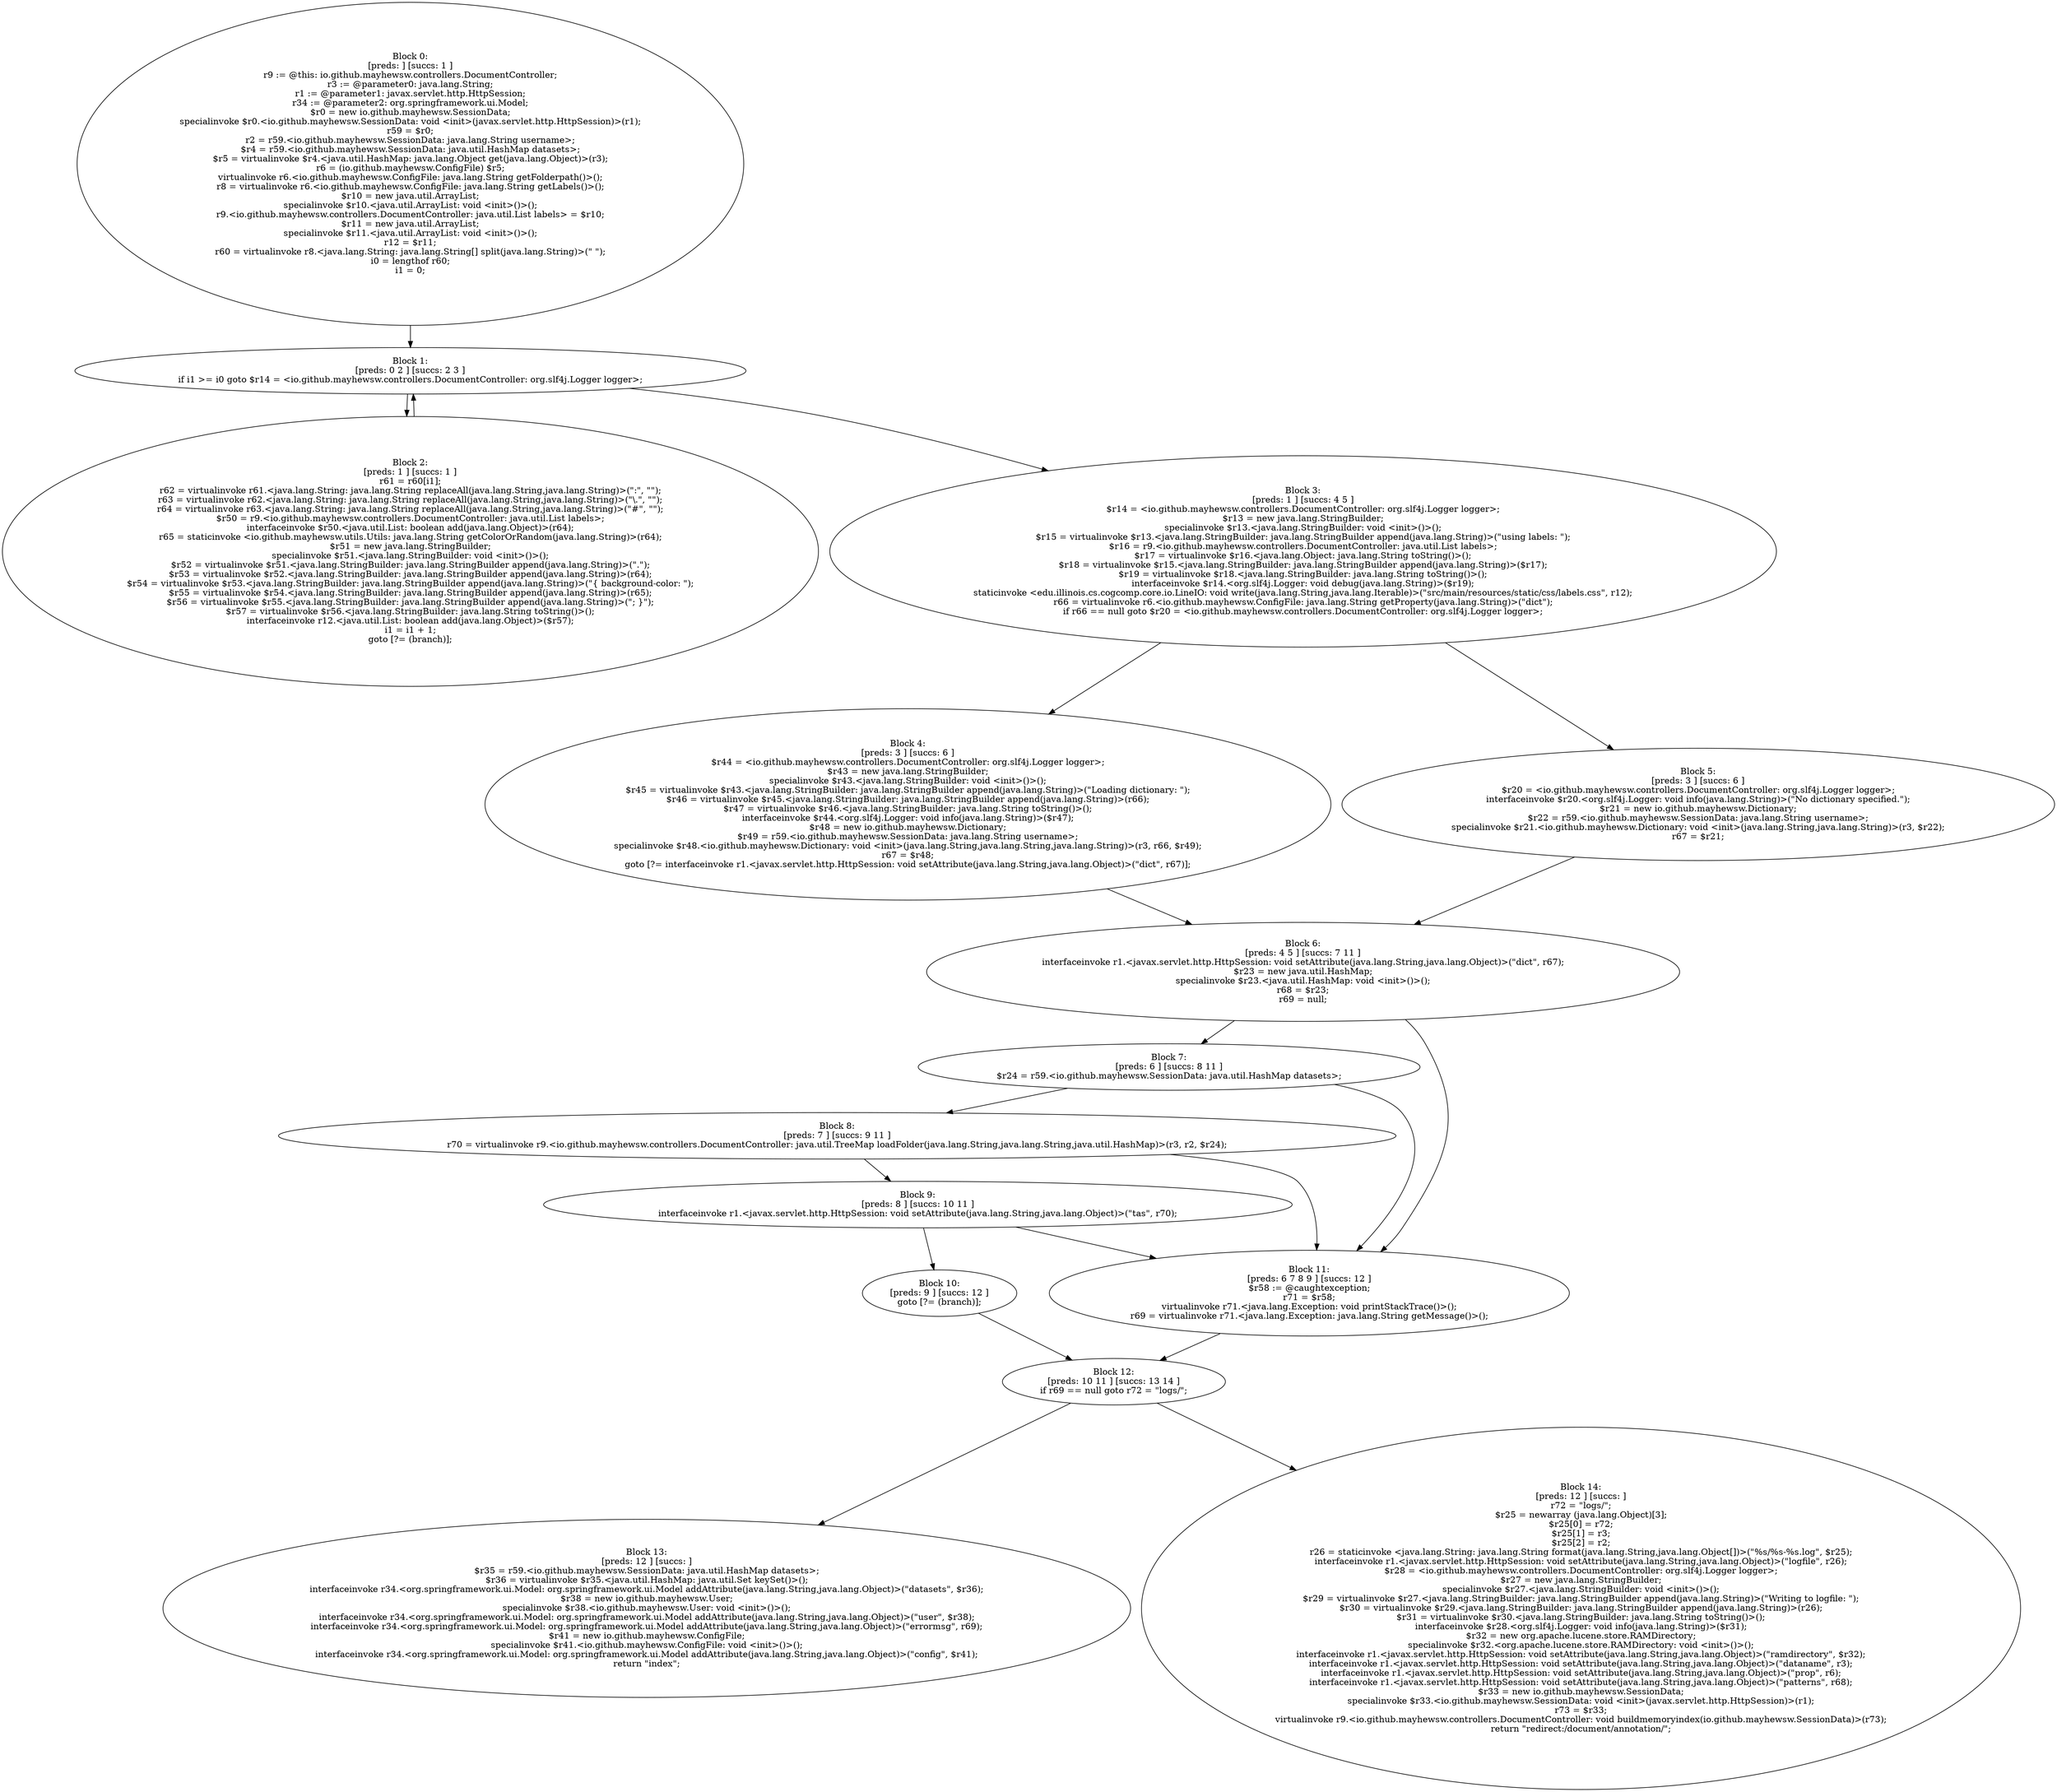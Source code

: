 digraph "unitGraph" {
    "Block 0:
[preds: ] [succs: 1 ]
r9 := @this: io.github.mayhewsw.controllers.DocumentController;
r3 := @parameter0: java.lang.String;
r1 := @parameter1: javax.servlet.http.HttpSession;
r34 := @parameter2: org.springframework.ui.Model;
$r0 = new io.github.mayhewsw.SessionData;
specialinvoke $r0.<io.github.mayhewsw.SessionData: void <init>(javax.servlet.http.HttpSession)>(r1);
r59 = $r0;
r2 = r59.<io.github.mayhewsw.SessionData: java.lang.String username>;
$r4 = r59.<io.github.mayhewsw.SessionData: java.util.HashMap datasets>;
$r5 = virtualinvoke $r4.<java.util.HashMap: java.lang.Object get(java.lang.Object)>(r3);
r6 = (io.github.mayhewsw.ConfigFile) $r5;
virtualinvoke r6.<io.github.mayhewsw.ConfigFile: java.lang.String getFolderpath()>();
r8 = virtualinvoke r6.<io.github.mayhewsw.ConfigFile: java.lang.String getLabels()>();
$r10 = new java.util.ArrayList;
specialinvoke $r10.<java.util.ArrayList: void <init>()>();
r9.<io.github.mayhewsw.controllers.DocumentController: java.util.List labels> = $r10;
$r11 = new java.util.ArrayList;
specialinvoke $r11.<java.util.ArrayList: void <init>()>();
r12 = $r11;
r60 = virtualinvoke r8.<java.lang.String: java.lang.String[] split(java.lang.String)>(\" \");
i0 = lengthof r60;
i1 = 0;
"
    "Block 1:
[preds: 0 2 ] [succs: 2 3 ]
if i1 >= i0 goto $r14 = <io.github.mayhewsw.controllers.DocumentController: org.slf4j.Logger logger>;
"
    "Block 2:
[preds: 1 ] [succs: 1 ]
r61 = r60[i1];
r62 = virtualinvoke r61.<java.lang.String: java.lang.String replaceAll(java.lang.String,java.lang.String)>(\":\", \"\");
r63 = virtualinvoke r62.<java.lang.String: java.lang.String replaceAll(java.lang.String,java.lang.String)>(\"\\.\", \"\");
r64 = virtualinvoke r63.<java.lang.String: java.lang.String replaceAll(java.lang.String,java.lang.String)>(\"#\", \"\");
$r50 = r9.<io.github.mayhewsw.controllers.DocumentController: java.util.List labels>;
interfaceinvoke $r50.<java.util.List: boolean add(java.lang.Object)>(r64);
r65 = staticinvoke <io.github.mayhewsw.utils.Utils: java.lang.String getColorOrRandom(java.lang.String)>(r64);
$r51 = new java.lang.StringBuilder;
specialinvoke $r51.<java.lang.StringBuilder: void <init>()>();
$r52 = virtualinvoke $r51.<java.lang.StringBuilder: java.lang.StringBuilder append(java.lang.String)>(\".\");
$r53 = virtualinvoke $r52.<java.lang.StringBuilder: java.lang.StringBuilder append(java.lang.String)>(r64);
$r54 = virtualinvoke $r53.<java.lang.StringBuilder: java.lang.StringBuilder append(java.lang.String)>(\"{ background-color: \");
$r55 = virtualinvoke $r54.<java.lang.StringBuilder: java.lang.StringBuilder append(java.lang.String)>(r65);
$r56 = virtualinvoke $r55.<java.lang.StringBuilder: java.lang.StringBuilder append(java.lang.String)>(\"; }\");
$r57 = virtualinvoke $r56.<java.lang.StringBuilder: java.lang.String toString()>();
interfaceinvoke r12.<java.util.List: boolean add(java.lang.Object)>($r57);
i1 = i1 + 1;
goto [?= (branch)];
"
    "Block 3:
[preds: 1 ] [succs: 4 5 ]
$r14 = <io.github.mayhewsw.controllers.DocumentController: org.slf4j.Logger logger>;
$r13 = new java.lang.StringBuilder;
specialinvoke $r13.<java.lang.StringBuilder: void <init>()>();
$r15 = virtualinvoke $r13.<java.lang.StringBuilder: java.lang.StringBuilder append(java.lang.String)>(\"using labels: \");
$r16 = r9.<io.github.mayhewsw.controllers.DocumentController: java.util.List labels>;
$r17 = virtualinvoke $r16.<java.lang.Object: java.lang.String toString()>();
$r18 = virtualinvoke $r15.<java.lang.StringBuilder: java.lang.StringBuilder append(java.lang.String)>($r17);
$r19 = virtualinvoke $r18.<java.lang.StringBuilder: java.lang.String toString()>();
interfaceinvoke $r14.<org.slf4j.Logger: void debug(java.lang.String)>($r19);
staticinvoke <edu.illinois.cs.cogcomp.core.io.LineIO: void write(java.lang.String,java.lang.Iterable)>(\"src/main/resources/static/css/labels.css\", r12);
r66 = virtualinvoke r6.<io.github.mayhewsw.ConfigFile: java.lang.String getProperty(java.lang.String)>(\"dict\");
if r66 == null goto $r20 = <io.github.mayhewsw.controllers.DocumentController: org.slf4j.Logger logger>;
"
    "Block 4:
[preds: 3 ] [succs: 6 ]
$r44 = <io.github.mayhewsw.controllers.DocumentController: org.slf4j.Logger logger>;
$r43 = new java.lang.StringBuilder;
specialinvoke $r43.<java.lang.StringBuilder: void <init>()>();
$r45 = virtualinvoke $r43.<java.lang.StringBuilder: java.lang.StringBuilder append(java.lang.String)>(\"Loading dictionary: \");
$r46 = virtualinvoke $r45.<java.lang.StringBuilder: java.lang.StringBuilder append(java.lang.String)>(r66);
$r47 = virtualinvoke $r46.<java.lang.StringBuilder: java.lang.String toString()>();
interfaceinvoke $r44.<org.slf4j.Logger: void info(java.lang.String)>($r47);
$r48 = new io.github.mayhewsw.Dictionary;
$r49 = r59.<io.github.mayhewsw.SessionData: java.lang.String username>;
specialinvoke $r48.<io.github.mayhewsw.Dictionary: void <init>(java.lang.String,java.lang.String,java.lang.String)>(r3, r66, $r49);
r67 = $r48;
goto [?= interfaceinvoke r1.<javax.servlet.http.HttpSession: void setAttribute(java.lang.String,java.lang.Object)>(\"dict\", r67)];
"
    "Block 5:
[preds: 3 ] [succs: 6 ]
$r20 = <io.github.mayhewsw.controllers.DocumentController: org.slf4j.Logger logger>;
interfaceinvoke $r20.<org.slf4j.Logger: void info(java.lang.String)>(\"No dictionary specified.\");
$r21 = new io.github.mayhewsw.Dictionary;
$r22 = r59.<io.github.mayhewsw.SessionData: java.lang.String username>;
specialinvoke $r21.<io.github.mayhewsw.Dictionary: void <init>(java.lang.String,java.lang.String)>(r3, $r22);
r67 = $r21;
"
    "Block 6:
[preds: 4 5 ] [succs: 7 11 ]
interfaceinvoke r1.<javax.servlet.http.HttpSession: void setAttribute(java.lang.String,java.lang.Object)>(\"dict\", r67);
$r23 = new java.util.HashMap;
specialinvoke $r23.<java.util.HashMap: void <init>()>();
r68 = $r23;
r69 = null;
"
    "Block 7:
[preds: 6 ] [succs: 8 11 ]
$r24 = r59.<io.github.mayhewsw.SessionData: java.util.HashMap datasets>;
"
    "Block 8:
[preds: 7 ] [succs: 9 11 ]
r70 = virtualinvoke r9.<io.github.mayhewsw.controllers.DocumentController: java.util.TreeMap loadFolder(java.lang.String,java.lang.String,java.util.HashMap)>(r3, r2, $r24);
"
    "Block 9:
[preds: 8 ] [succs: 10 11 ]
interfaceinvoke r1.<javax.servlet.http.HttpSession: void setAttribute(java.lang.String,java.lang.Object)>(\"tas\", r70);
"
    "Block 10:
[preds: 9 ] [succs: 12 ]
goto [?= (branch)];
"
    "Block 11:
[preds: 6 7 8 9 ] [succs: 12 ]
$r58 := @caughtexception;
r71 = $r58;
virtualinvoke r71.<java.lang.Exception: void printStackTrace()>();
r69 = virtualinvoke r71.<java.lang.Exception: java.lang.String getMessage()>();
"
    "Block 12:
[preds: 10 11 ] [succs: 13 14 ]
if r69 == null goto r72 = \"logs/\";
"
    "Block 13:
[preds: 12 ] [succs: ]
$r35 = r59.<io.github.mayhewsw.SessionData: java.util.HashMap datasets>;
$r36 = virtualinvoke $r35.<java.util.HashMap: java.util.Set keySet()>();
interfaceinvoke r34.<org.springframework.ui.Model: org.springframework.ui.Model addAttribute(java.lang.String,java.lang.Object)>(\"datasets\", $r36);
$r38 = new io.github.mayhewsw.User;
specialinvoke $r38.<io.github.mayhewsw.User: void <init>()>();
interfaceinvoke r34.<org.springframework.ui.Model: org.springframework.ui.Model addAttribute(java.lang.String,java.lang.Object)>(\"user\", $r38);
interfaceinvoke r34.<org.springframework.ui.Model: org.springframework.ui.Model addAttribute(java.lang.String,java.lang.Object)>(\"errormsg\", r69);
$r41 = new io.github.mayhewsw.ConfigFile;
specialinvoke $r41.<io.github.mayhewsw.ConfigFile: void <init>()>();
interfaceinvoke r34.<org.springframework.ui.Model: org.springframework.ui.Model addAttribute(java.lang.String,java.lang.Object)>(\"config\", $r41);
return \"index\";
"
    "Block 14:
[preds: 12 ] [succs: ]
r72 = \"logs/\";
$r25 = newarray (java.lang.Object)[3];
$r25[0] = r72;
$r25[1] = r3;
$r25[2] = r2;
r26 = staticinvoke <java.lang.String: java.lang.String format(java.lang.String,java.lang.Object[])>(\"%s/%s-%s.log\", $r25);
interfaceinvoke r1.<javax.servlet.http.HttpSession: void setAttribute(java.lang.String,java.lang.Object)>(\"logfile\", r26);
$r28 = <io.github.mayhewsw.controllers.DocumentController: org.slf4j.Logger logger>;
$r27 = new java.lang.StringBuilder;
specialinvoke $r27.<java.lang.StringBuilder: void <init>()>();
$r29 = virtualinvoke $r27.<java.lang.StringBuilder: java.lang.StringBuilder append(java.lang.String)>(\"Writing to logfile: \");
$r30 = virtualinvoke $r29.<java.lang.StringBuilder: java.lang.StringBuilder append(java.lang.String)>(r26);
$r31 = virtualinvoke $r30.<java.lang.StringBuilder: java.lang.String toString()>();
interfaceinvoke $r28.<org.slf4j.Logger: void info(java.lang.String)>($r31);
$r32 = new org.apache.lucene.store.RAMDirectory;
specialinvoke $r32.<org.apache.lucene.store.RAMDirectory: void <init>()>();
interfaceinvoke r1.<javax.servlet.http.HttpSession: void setAttribute(java.lang.String,java.lang.Object)>(\"ramdirectory\", $r32);
interfaceinvoke r1.<javax.servlet.http.HttpSession: void setAttribute(java.lang.String,java.lang.Object)>(\"dataname\", r3);
interfaceinvoke r1.<javax.servlet.http.HttpSession: void setAttribute(java.lang.String,java.lang.Object)>(\"prop\", r6);
interfaceinvoke r1.<javax.servlet.http.HttpSession: void setAttribute(java.lang.String,java.lang.Object)>(\"patterns\", r68);
$r33 = new io.github.mayhewsw.SessionData;
specialinvoke $r33.<io.github.mayhewsw.SessionData: void <init>(javax.servlet.http.HttpSession)>(r1);
r73 = $r33;
virtualinvoke r9.<io.github.mayhewsw.controllers.DocumentController: void buildmemoryindex(io.github.mayhewsw.SessionData)>(r73);
return \"redirect:/document/annotation/\";
"
    "Block 0:
[preds: ] [succs: 1 ]
r9 := @this: io.github.mayhewsw.controllers.DocumentController;
r3 := @parameter0: java.lang.String;
r1 := @parameter1: javax.servlet.http.HttpSession;
r34 := @parameter2: org.springframework.ui.Model;
$r0 = new io.github.mayhewsw.SessionData;
specialinvoke $r0.<io.github.mayhewsw.SessionData: void <init>(javax.servlet.http.HttpSession)>(r1);
r59 = $r0;
r2 = r59.<io.github.mayhewsw.SessionData: java.lang.String username>;
$r4 = r59.<io.github.mayhewsw.SessionData: java.util.HashMap datasets>;
$r5 = virtualinvoke $r4.<java.util.HashMap: java.lang.Object get(java.lang.Object)>(r3);
r6 = (io.github.mayhewsw.ConfigFile) $r5;
virtualinvoke r6.<io.github.mayhewsw.ConfigFile: java.lang.String getFolderpath()>();
r8 = virtualinvoke r6.<io.github.mayhewsw.ConfigFile: java.lang.String getLabels()>();
$r10 = new java.util.ArrayList;
specialinvoke $r10.<java.util.ArrayList: void <init>()>();
r9.<io.github.mayhewsw.controllers.DocumentController: java.util.List labels> = $r10;
$r11 = new java.util.ArrayList;
specialinvoke $r11.<java.util.ArrayList: void <init>()>();
r12 = $r11;
r60 = virtualinvoke r8.<java.lang.String: java.lang.String[] split(java.lang.String)>(\" \");
i0 = lengthof r60;
i1 = 0;
"->"Block 1:
[preds: 0 2 ] [succs: 2 3 ]
if i1 >= i0 goto $r14 = <io.github.mayhewsw.controllers.DocumentController: org.slf4j.Logger logger>;
";
    "Block 1:
[preds: 0 2 ] [succs: 2 3 ]
if i1 >= i0 goto $r14 = <io.github.mayhewsw.controllers.DocumentController: org.slf4j.Logger logger>;
"->"Block 2:
[preds: 1 ] [succs: 1 ]
r61 = r60[i1];
r62 = virtualinvoke r61.<java.lang.String: java.lang.String replaceAll(java.lang.String,java.lang.String)>(\":\", \"\");
r63 = virtualinvoke r62.<java.lang.String: java.lang.String replaceAll(java.lang.String,java.lang.String)>(\"\\.\", \"\");
r64 = virtualinvoke r63.<java.lang.String: java.lang.String replaceAll(java.lang.String,java.lang.String)>(\"#\", \"\");
$r50 = r9.<io.github.mayhewsw.controllers.DocumentController: java.util.List labels>;
interfaceinvoke $r50.<java.util.List: boolean add(java.lang.Object)>(r64);
r65 = staticinvoke <io.github.mayhewsw.utils.Utils: java.lang.String getColorOrRandom(java.lang.String)>(r64);
$r51 = new java.lang.StringBuilder;
specialinvoke $r51.<java.lang.StringBuilder: void <init>()>();
$r52 = virtualinvoke $r51.<java.lang.StringBuilder: java.lang.StringBuilder append(java.lang.String)>(\".\");
$r53 = virtualinvoke $r52.<java.lang.StringBuilder: java.lang.StringBuilder append(java.lang.String)>(r64);
$r54 = virtualinvoke $r53.<java.lang.StringBuilder: java.lang.StringBuilder append(java.lang.String)>(\"{ background-color: \");
$r55 = virtualinvoke $r54.<java.lang.StringBuilder: java.lang.StringBuilder append(java.lang.String)>(r65);
$r56 = virtualinvoke $r55.<java.lang.StringBuilder: java.lang.StringBuilder append(java.lang.String)>(\"; }\");
$r57 = virtualinvoke $r56.<java.lang.StringBuilder: java.lang.String toString()>();
interfaceinvoke r12.<java.util.List: boolean add(java.lang.Object)>($r57);
i1 = i1 + 1;
goto [?= (branch)];
";
    "Block 1:
[preds: 0 2 ] [succs: 2 3 ]
if i1 >= i0 goto $r14 = <io.github.mayhewsw.controllers.DocumentController: org.slf4j.Logger logger>;
"->"Block 3:
[preds: 1 ] [succs: 4 5 ]
$r14 = <io.github.mayhewsw.controllers.DocumentController: org.slf4j.Logger logger>;
$r13 = new java.lang.StringBuilder;
specialinvoke $r13.<java.lang.StringBuilder: void <init>()>();
$r15 = virtualinvoke $r13.<java.lang.StringBuilder: java.lang.StringBuilder append(java.lang.String)>(\"using labels: \");
$r16 = r9.<io.github.mayhewsw.controllers.DocumentController: java.util.List labels>;
$r17 = virtualinvoke $r16.<java.lang.Object: java.lang.String toString()>();
$r18 = virtualinvoke $r15.<java.lang.StringBuilder: java.lang.StringBuilder append(java.lang.String)>($r17);
$r19 = virtualinvoke $r18.<java.lang.StringBuilder: java.lang.String toString()>();
interfaceinvoke $r14.<org.slf4j.Logger: void debug(java.lang.String)>($r19);
staticinvoke <edu.illinois.cs.cogcomp.core.io.LineIO: void write(java.lang.String,java.lang.Iterable)>(\"src/main/resources/static/css/labels.css\", r12);
r66 = virtualinvoke r6.<io.github.mayhewsw.ConfigFile: java.lang.String getProperty(java.lang.String)>(\"dict\");
if r66 == null goto $r20 = <io.github.mayhewsw.controllers.DocumentController: org.slf4j.Logger logger>;
";
    "Block 2:
[preds: 1 ] [succs: 1 ]
r61 = r60[i1];
r62 = virtualinvoke r61.<java.lang.String: java.lang.String replaceAll(java.lang.String,java.lang.String)>(\":\", \"\");
r63 = virtualinvoke r62.<java.lang.String: java.lang.String replaceAll(java.lang.String,java.lang.String)>(\"\\.\", \"\");
r64 = virtualinvoke r63.<java.lang.String: java.lang.String replaceAll(java.lang.String,java.lang.String)>(\"#\", \"\");
$r50 = r9.<io.github.mayhewsw.controllers.DocumentController: java.util.List labels>;
interfaceinvoke $r50.<java.util.List: boolean add(java.lang.Object)>(r64);
r65 = staticinvoke <io.github.mayhewsw.utils.Utils: java.lang.String getColorOrRandom(java.lang.String)>(r64);
$r51 = new java.lang.StringBuilder;
specialinvoke $r51.<java.lang.StringBuilder: void <init>()>();
$r52 = virtualinvoke $r51.<java.lang.StringBuilder: java.lang.StringBuilder append(java.lang.String)>(\".\");
$r53 = virtualinvoke $r52.<java.lang.StringBuilder: java.lang.StringBuilder append(java.lang.String)>(r64);
$r54 = virtualinvoke $r53.<java.lang.StringBuilder: java.lang.StringBuilder append(java.lang.String)>(\"{ background-color: \");
$r55 = virtualinvoke $r54.<java.lang.StringBuilder: java.lang.StringBuilder append(java.lang.String)>(r65);
$r56 = virtualinvoke $r55.<java.lang.StringBuilder: java.lang.StringBuilder append(java.lang.String)>(\"; }\");
$r57 = virtualinvoke $r56.<java.lang.StringBuilder: java.lang.String toString()>();
interfaceinvoke r12.<java.util.List: boolean add(java.lang.Object)>($r57);
i1 = i1 + 1;
goto [?= (branch)];
"->"Block 1:
[preds: 0 2 ] [succs: 2 3 ]
if i1 >= i0 goto $r14 = <io.github.mayhewsw.controllers.DocumentController: org.slf4j.Logger logger>;
";
    "Block 3:
[preds: 1 ] [succs: 4 5 ]
$r14 = <io.github.mayhewsw.controllers.DocumentController: org.slf4j.Logger logger>;
$r13 = new java.lang.StringBuilder;
specialinvoke $r13.<java.lang.StringBuilder: void <init>()>();
$r15 = virtualinvoke $r13.<java.lang.StringBuilder: java.lang.StringBuilder append(java.lang.String)>(\"using labels: \");
$r16 = r9.<io.github.mayhewsw.controllers.DocumentController: java.util.List labels>;
$r17 = virtualinvoke $r16.<java.lang.Object: java.lang.String toString()>();
$r18 = virtualinvoke $r15.<java.lang.StringBuilder: java.lang.StringBuilder append(java.lang.String)>($r17);
$r19 = virtualinvoke $r18.<java.lang.StringBuilder: java.lang.String toString()>();
interfaceinvoke $r14.<org.slf4j.Logger: void debug(java.lang.String)>($r19);
staticinvoke <edu.illinois.cs.cogcomp.core.io.LineIO: void write(java.lang.String,java.lang.Iterable)>(\"src/main/resources/static/css/labels.css\", r12);
r66 = virtualinvoke r6.<io.github.mayhewsw.ConfigFile: java.lang.String getProperty(java.lang.String)>(\"dict\");
if r66 == null goto $r20 = <io.github.mayhewsw.controllers.DocumentController: org.slf4j.Logger logger>;
"->"Block 4:
[preds: 3 ] [succs: 6 ]
$r44 = <io.github.mayhewsw.controllers.DocumentController: org.slf4j.Logger logger>;
$r43 = new java.lang.StringBuilder;
specialinvoke $r43.<java.lang.StringBuilder: void <init>()>();
$r45 = virtualinvoke $r43.<java.lang.StringBuilder: java.lang.StringBuilder append(java.lang.String)>(\"Loading dictionary: \");
$r46 = virtualinvoke $r45.<java.lang.StringBuilder: java.lang.StringBuilder append(java.lang.String)>(r66);
$r47 = virtualinvoke $r46.<java.lang.StringBuilder: java.lang.String toString()>();
interfaceinvoke $r44.<org.slf4j.Logger: void info(java.lang.String)>($r47);
$r48 = new io.github.mayhewsw.Dictionary;
$r49 = r59.<io.github.mayhewsw.SessionData: java.lang.String username>;
specialinvoke $r48.<io.github.mayhewsw.Dictionary: void <init>(java.lang.String,java.lang.String,java.lang.String)>(r3, r66, $r49);
r67 = $r48;
goto [?= interfaceinvoke r1.<javax.servlet.http.HttpSession: void setAttribute(java.lang.String,java.lang.Object)>(\"dict\", r67)];
";
    "Block 3:
[preds: 1 ] [succs: 4 5 ]
$r14 = <io.github.mayhewsw.controllers.DocumentController: org.slf4j.Logger logger>;
$r13 = new java.lang.StringBuilder;
specialinvoke $r13.<java.lang.StringBuilder: void <init>()>();
$r15 = virtualinvoke $r13.<java.lang.StringBuilder: java.lang.StringBuilder append(java.lang.String)>(\"using labels: \");
$r16 = r9.<io.github.mayhewsw.controllers.DocumentController: java.util.List labels>;
$r17 = virtualinvoke $r16.<java.lang.Object: java.lang.String toString()>();
$r18 = virtualinvoke $r15.<java.lang.StringBuilder: java.lang.StringBuilder append(java.lang.String)>($r17);
$r19 = virtualinvoke $r18.<java.lang.StringBuilder: java.lang.String toString()>();
interfaceinvoke $r14.<org.slf4j.Logger: void debug(java.lang.String)>($r19);
staticinvoke <edu.illinois.cs.cogcomp.core.io.LineIO: void write(java.lang.String,java.lang.Iterable)>(\"src/main/resources/static/css/labels.css\", r12);
r66 = virtualinvoke r6.<io.github.mayhewsw.ConfigFile: java.lang.String getProperty(java.lang.String)>(\"dict\");
if r66 == null goto $r20 = <io.github.mayhewsw.controllers.DocumentController: org.slf4j.Logger logger>;
"->"Block 5:
[preds: 3 ] [succs: 6 ]
$r20 = <io.github.mayhewsw.controllers.DocumentController: org.slf4j.Logger logger>;
interfaceinvoke $r20.<org.slf4j.Logger: void info(java.lang.String)>(\"No dictionary specified.\");
$r21 = new io.github.mayhewsw.Dictionary;
$r22 = r59.<io.github.mayhewsw.SessionData: java.lang.String username>;
specialinvoke $r21.<io.github.mayhewsw.Dictionary: void <init>(java.lang.String,java.lang.String)>(r3, $r22);
r67 = $r21;
";
    "Block 4:
[preds: 3 ] [succs: 6 ]
$r44 = <io.github.mayhewsw.controllers.DocumentController: org.slf4j.Logger logger>;
$r43 = new java.lang.StringBuilder;
specialinvoke $r43.<java.lang.StringBuilder: void <init>()>();
$r45 = virtualinvoke $r43.<java.lang.StringBuilder: java.lang.StringBuilder append(java.lang.String)>(\"Loading dictionary: \");
$r46 = virtualinvoke $r45.<java.lang.StringBuilder: java.lang.StringBuilder append(java.lang.String)>(r66);
$r47 = virtualinvoke $r46.<java.lang.StringBuilder: java.lang.String toString()>();
interfaceinvoke $r44.<org.slf4j.Logger: void info(java.lang.String)>($r47);
$r48 = new io.github.mayhewsw.Dictionary;
$r49 = r59.<io.github.mayhewsw.SessionData: java.lang.String username>;
specialinvoke $r48.<io.github.mayhewsw.Dictionary: void <init>(java.lang.String,java.lang.String,java.lang.String)>(r3, r66, $r49);
r67 = $r48;
goto [?= interfaceinvoke r1.<javax.servlet.http.HttpSession: void setAttribute(java.lang.String,java.lang.Object)>(\"dict\", r67)];
"->"Block 6:
[preds: 4 5 ] [succs: 7 11 ]
interfaceinvoke r1.<javax.servlet.http.HttpSession: void setAttribute(java.lang.String,java.lang.Object)>(\"dict\", r67);
$r23 = new java.util.HashMap;
specialinvoke $r23.<java.util.HashMap: void <init>()>();
r68 = $r23;
r69 = null;
";
    "Block 5:
[preds: 3 ] [succs: 6 ]
$r20 = <io.github.mayhewsw.controllers.DocumentController: org.slf4j.Logger logger>;
interfaceinvoke $r20.<org.slf4j.Logger: void info(java.lang.String)>(\"No dictionary specified.\");
$r21 = new io.github.mayhewsw.Dictionary;
$r22 = r59.<io.github.mayhewsw.SessionData: java.lang.String username>;
specialinvoke $r21.<io.github.mayhewsw.Dictionary: void <init>(java.lang.String,java.lang.String)>(r3, $r22);
r67 = $r21;
"->"Block 6:
[preds: 4 5 ] [succs: 7 11 ]
interfaceinvoke r1.<javax.servlet.http.HttpSession: void setAttribute(java.lang.String,java.lang.Object)>(\"dict\", r67);
$r23 = new java.util.HashMap;
specialinvoke $r23.<java.util.HashMap: void <init>()>();
r68 = $r23;
r69 = null;
";
    "Block 6:
[preds: 4 5 ] [succs: 7 11 ]
interfaceinvoke r1.<javax.servlet.http.HttpSession: void setAttribute(java.lang.String,java.lang.Object)>(\"dict\", r67);
$r23 = new java.util.HashMap;
specialinvoke $r23.<java.util.HashMap: void <init>()>();
r68 = $r23;
r69 = null;
"->"Block 7:
[preds: 6 ] [succs: 8 11 ]
$r24 = r59.<io.github.mayhewsw.SessionData: java.util.HashMap datasets>;
";
    "Block 6:
[preds: 4 5 ] [succs: 7 11 ]
interfaceinvoke r1.<javax.servlet.http.HttpSession: void setAttribute(java.lang.String,java.lang.Object)>(\"dict\", r67);
$r23 = new java.util.HashMap;
specialinvoke $r23.<java.util.HashMap: void <init>()>();
r68 = $r23;
r69 = null;
"->"Block 11:
[preds: 6 7 8 9 ] [succs: 12 ]
$r58 := @caughtexception;
r71 = $r58;
virtualinvoke r71.<java.lang.Exception: void printStackTrace()>();
r69 = virtualinvoke r71.<java.lang.Exception: java.lang.String getMessage()>();
";
    "Block 7:
[preds: 6 ] [succs: 8 11 ]
$r24 = r59.<io.github.mayhewsw.SessionData: java.util.HashMap datasets>;
"->"Block 8:
[preds: 7 ] [succs: 9 11 ]
r70 = virtualinvoke r9.<io.github.mayhewsw.controllers.DocumentController: java.util.TreeMap loadFolder(java.lang.String,java.lang.String,java.util.HashMap)>(r3, r2, $r24);
";
    "Block 7:
[preds: 6 ] [succs: 8 11 ]
$r24 = r59.<io.github.mayhewsw.SessionData: java.util.HashMap datasets>;
"->"Block 11:
[preds: 6 7 8 9 ] [succs: 12 ]
$r58 := @caughtexception;
r71 = $r58;
virtualinvoke r71.<java.lang.Exception: void printStackTrace()>();
r69 = virtualinvoke r71.<java.lang.Exception: java.lang.String getMessage()>();
";
    "Block 8:
[preds: 7 ] [succs: 9 11 ]
r70 = virtualinvoke r9.<io.github.mayhewsw.controllers.DocumentController: java.util.TreeMap loadFolder(java.lang.String,java.lang.String,java.util.HashMap)>(r3, r2, $r24);
"->"Block 9:
[preds: 8 ] [succs: 10 11 ]
interfaceinvoke r1.<javax.servlet.http.HttpSession: void setAttribute(java.lang.String,java.lang.Object)>(\"tas\", r70);
";
    "Block 8:
[preds: 7 ] [succs: 9 11 ]
r70 = virtualinvoke r9.<io.github.mayhewsw.controllers.DocumentController: java.util.TreeMap loadFolder(java.lang.String,java.lang.String,java.util.HashMap)>(r3, r2, $r24);
"->"Block 11:
[preds: 6 7 8 9 ] [succs: 12 ]
$r58 := @caughtexception;
r71 = $r58;
virtualinvoke r71.<java.lang.Exception: void printStackTrace()>();
r69 = virtualinvoke r71.<java.lang.Exception: java.lang.String getMessage()>();
";
    "Block 9:
[preds: 8 ] [succs: 10 11 ]
interfaceinvoke r1.<javax.servlet.http.HttpSession: void setAttribute(java.lang.String,java.lang.Object)>(\"tas\", r70);
"->"Block 10:
[preds: 9 ] [succs: 12 ]
goto [?= (branch)];
";
    "Block 9:
[preds: 8 ] [succs: 10 11 ]
interfaceinvoke r1.<javax.servlet.http.HttpSession: void setAttribute(java.lang.String,java.lang.Object)>(\"tas\", r70);
"->"Block 11:
[preds: 6 7 8 9 ] [succs: 12 ]
$r58 := @caughtexception;
r71 = $r58;
virtualinvoke r71.<java.lang.Exception: void printStackTrace()>();
r69 = virtualinvoke r71.<java.lang.Exception: java.lang.String getMessage()>();
";
    "Block 10:
[preds: 9 ] [succs: 12 ]
goto [?= (branch)];
"->"Block 12:
[preds: 10 11 ] [succs: 13 14 ]
if r69 == null goto r72 = \"logs/\";
";
    "Block 11:
[preds: 6 7 8 9 ] [succs: 12 ]
$r58 := @caughtexception;
r71 = $r58;
virtualinvoke r71.<java.lang.Exception: void printStackTrace()>();
r69 = virtualinvoke r71.<java.lang.Exception: java.lang.String getMessage()>();
"->"Block 12:
[preds: 10 11 ] [succs: 13 14 ]
if r69 == null goto r72 = \"logs/\";
";
    "Block 12:
[preds: 10 11 ] [succs: 13 14 ]
if r69 == null goto r72 = \"logs/\";
"->"Block 13:
[preds: 12 ] [succs: ]
$r35 = r59.<io.github.mayhewsw.SessionData: java.util.HashMap datasets>;
$r36 = virtualinvoke $r35.<java.util.HashMap: java.util.Set keySet()>();
interfaceinvoke r34.<org.springframework.ui.Model: org.springframework.ui.Model addAttribute(java.lang.String,java.lang.Object)>(\"datasets\", $r36);
$r38 = new io.github.mayhewsw.User;
specialinvoke $r38.<io.github.mayhewsw.User: void <init>()>();
interfaceinvoke r34.<org.springframework.ui.Model: org.springframework.ui.Model addAttribute(java.lang.String,java.lang.Object)>(\"user\", $r38);
interfaceinvoke r34.<org.springframework.ui.Model: org.springframework.ui.Model addAttribute(java.lang.String,java.lang.Object)>(\"errormsg\", r69);
$r41 = new io.github.mayhewsw.ConfigFile;
specialinvoke $r41.<io.github.mayhewsw.ConfigFile: void <init>()>();
interfaceinvoke r34.<org.springframework.ui.Model: org.springframework.ui.Model addAttribute(java.lang.String,java.lang.Object)>(\"config\", $r41);
return \"index\";
";
    "Block 12:
[preds: 10 11 ] [succs: 13 14 ]
if r69 == null goto r72 = \"logs/\";
"->"Block 14:
[preds: 12 ] [succs: ]
r72 = \"logs/\";
$r25 = newarray (java.lang.Object)[3];
$r25[0] = r72;
$r25[1] = r3;
$r25[2] = r2;
r26 = staticinvoke <java.lang.String: java.lang.String format(java.lang.String,java.lang.Object[])>(\"%s/%s-%s.log\", $r25);
interfaceinvoke r1.<javax.servlet.http.HttpSession: void setAttribute(java.lang.String,java.lang.Object)>(\"logfile\", r26);
$r28 = <io.github.mayhewsw.controllers.DocumentController: org.slf4j.Logger logger>;
$r27 = new java.lang.StringBuilder;
specialinvoke $r27.<java.lang.StringBuilder: void <init>()>();
$r29 = virtualinvoke $r27.<java.lang.StringBuilder: java.lang.StringBuilder append(java.lang.String)>(\"Writing to logfile: \");
$r30 = virtualinvoke $r29.<java.lang.StringBuilder: java.lang.StringBuilder append(java.lang.String)>(r26);
$r31 = virtualinvoke $r30.<java.lang.StringBuilder: java.lang.String toString()>();
interfaceinvoke $r28.<org.slf4j.Logger: void info(java.lang.String)>($r31);
$r32 = new org.apache.lucene.store.RAMDirectory;
specialinvoke $r32.<org.apache.lucene.store.RAMDirectory: void <init>()>();
interfaceinvoke r1.<javax.servlet.http.HttpSession: void setAttribute(java.lang.String,java.lang.Object)>(\"ramdirectory\", $r32);
interfaceinvoke r1.<javax.servlet.http.HttpSession: void setAttribute(java.lang.String,java.lang.Object)>(\"dataname\", r3);
interfaceinvoke r1.<javax.servlet.http.HttpSession: void setAttribute(java.lang.String,java.lang.Object)>(\"prop\", r6);
interfaceinvoke r1.<javax.servlet.http.HttpSession: void setAttribute(java.lang.String,java.lang.Object)>(\"patterns\", r68);
$r33 = new io.github.mayhewsw.SessionData;
specialinvoke $r33.<io.github.mayhewsw.SessionData: void <init>(javax.servlet.http.HttpSession)>(r1);
r73 = $r33;
virtualinvoke r9.<io.github.mayhewsw.controllers.DocumentController: void buildmemoryindex(io.github.mayhewsw.SessionData)>(r73);
return \"redirect:/document/annotation/\";
";
}
